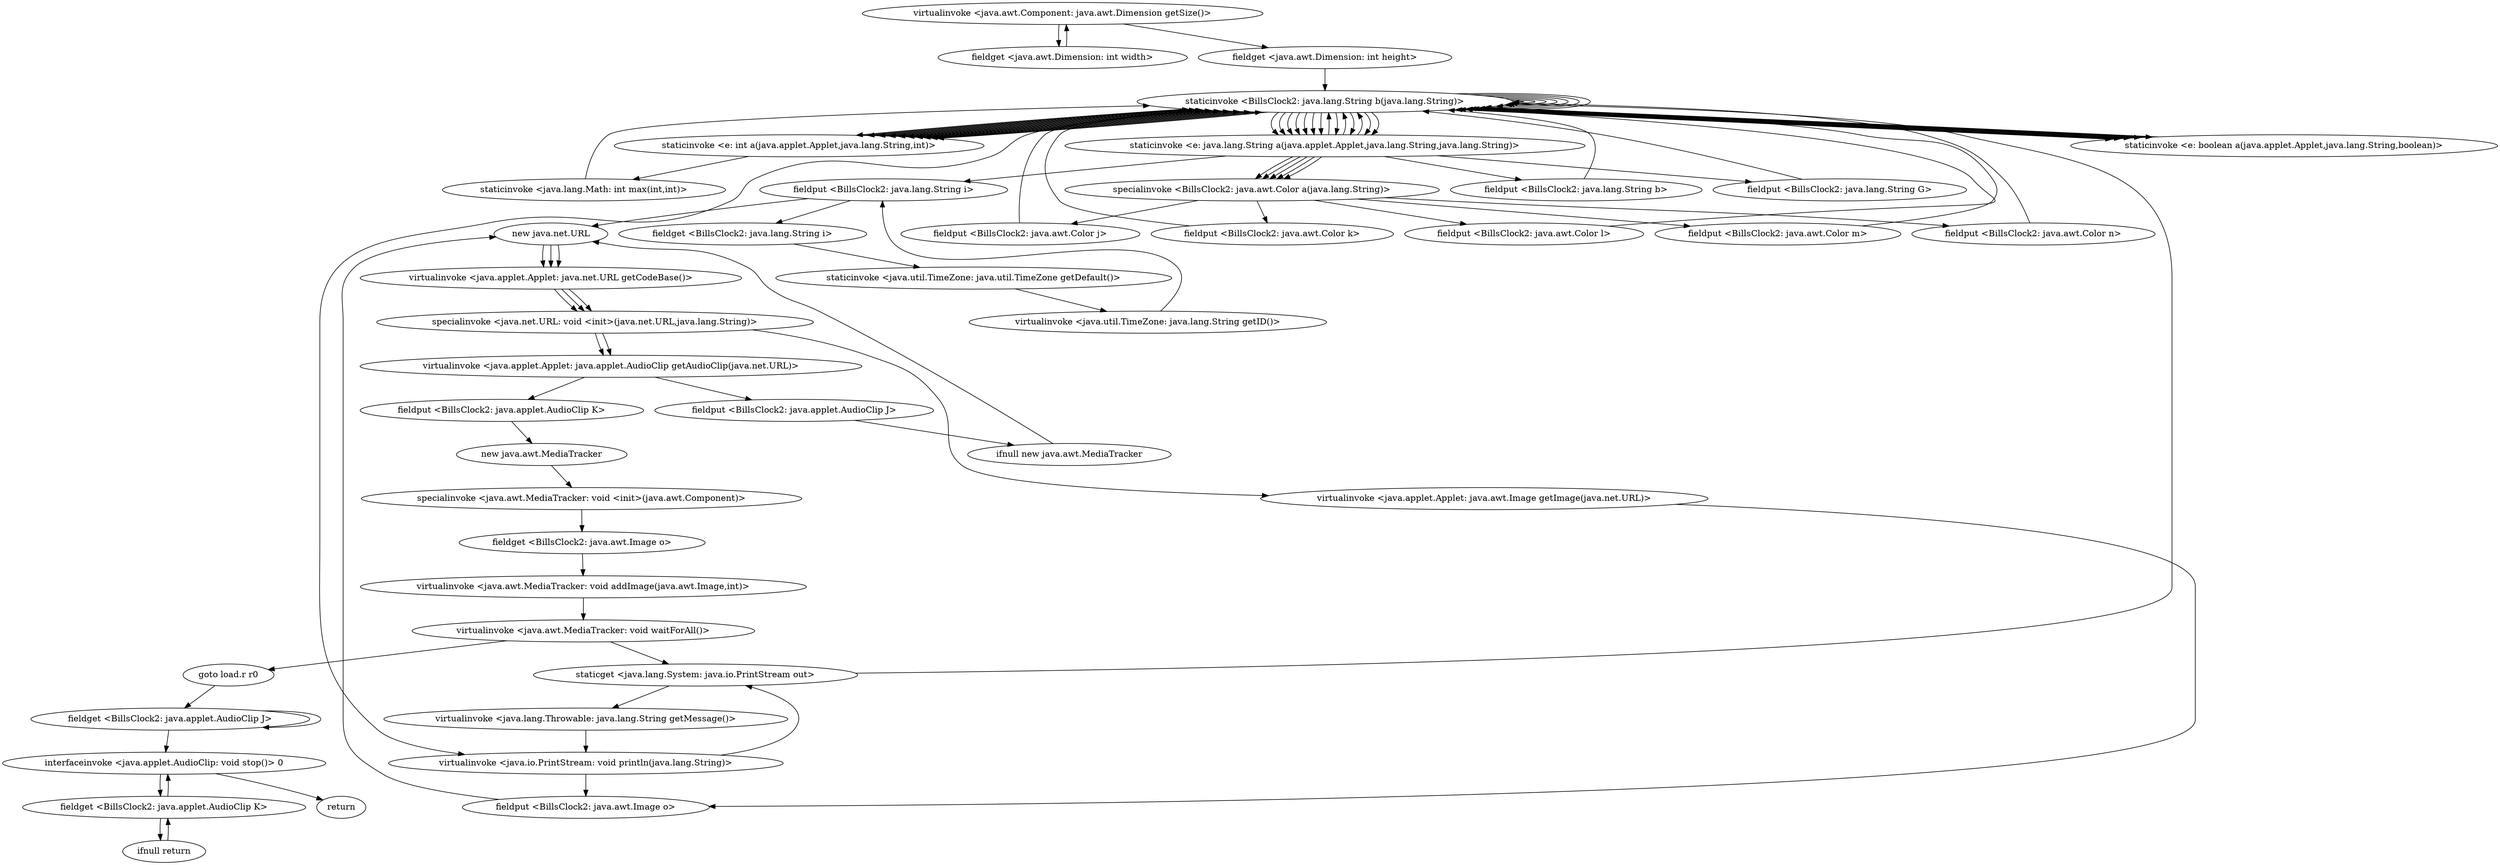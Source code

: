 digraph "" {
"virtualinvoke <java.awt.Component: java.awt.Dimension getSize()>";
 "virtualinvoke <java.awt.Component: java.awt.Dimension getSize()>"->"fieldget <java.awt.Dimension: int width>";
 "fieldget <java.awt.Dimension: int width>"->"virtualinvoke <java.awt.Component: java.awt.Dimension getSize()>";
 "virtualinvoke <java.awt.Component: java.awt.Dimension getSize()>"->"fieldget <java.awt.Dimension: int height>";
 "fieldget <java.awt.Dimension: int height>"->"staticinvoke <BillsClock2: java.lang.String b(java.lang.String)>";
 "staticinvoke <BillsClock2: java.lang.String b(java.lang.String)>"->"staticinvoke <e: int a(java.applet.Applet,java.lang.String,int)>";
 "staticinvoke <e: int a(java.applet.Applet,java.lang.String,int)>"->"staticinvoke <BillsClock2: java.lang.String b(java.lang.String)>";
 "staticinvoke <BillsClock2: java.lang.String b(java.lang.String)>"->"staticinvoke <e: int a(java.applet.Applet,java.lang.String,int)>";
 "staticinvoke <e: int a(java.applet.Applet,java.lang.String,int)>"->"staticinvoke <BillsClock2: java.lang.String b(java.lang.String)>";
 "staticinvoke <BillsClock2: java.lang.String b(java.lang.String)>"->"staticinvoke <BillsClock2: java.lang.String b(java.lang.String)>";
 "staticinvoke <BillsClock2: java.lang.String b(java.lang.String)>"->"staticinvoke <e: java.lang.String a(java.applet.Applet,java.lang.String,java.lang.String)>";
 "staticinvoke <e: java.lang.String a(java.applet.Applet,java.lang.String,java.lang.String)>"->"specialinvoke <BillsClock2: java.awt.Color a(java.lang.String)>";
 "specialinvoke <BillsClock2: java.awt.Color a(java.lang.String)>"->"fieldput <BillsClock2: java.awt.Color j>";
 "fieldput <BillsClock2: java.awt.Color j>"->"staticinvoke <BillsClock2: java.lang.String b(java.lang.String)>";
 "staticinvoke <BillsClock2: java.lang.String b(java.lang.String)>"->"staticinvoke <BillsClock2: java.lang.String b(java.lang.String)>";
 "staticinvoke <BillsClock2: java.lang.String b(java.lang.String)>"->"staticinvoke <e: java.lang.String a(java.applet.Applet,java.lang.String,java.lang.String)>";
 "staticinvoke <e: java.lang.String a(java.applet.Applet,java.lang.String,java.lang.String)>"->"specialinvoke <BillsClock2: java.awt.Color a(java.lang.String)>";
 "specialinvoke <BillsClock2: java.awt.Color a(java.lang.String)>"->"fieldput <BillsClock2: java.awt.Color k>";
 "fieldput <BillsClock2: java.awt.Color k>"->"staticinvoke <BillsClock2: java.lang.String b(java.lang.String)>";
 "staticinvoke <BillsClock2: java.lang.String b(java.lang.String)>"->"staticinvoke <BillsClock2: java.lang.String b(java.lang.String)>";
 "staticinvoke <BillsClock2: java.lang.String b(java.lang.String)>"->"staticinvoke <e: java.lang.String a(java.applet.Applet,java.lang.String,java.lang.String)>";
 "staticinvoke <e: java.lang.String a(java.applet.Applet,java.lang.String,java.lang.String)>"->"specialinvoke <BillsClock2: java.awt.Color a(java.lang.String)>";
 "specialinvoke <BillsClock2: java.awt.Color a(java.lang.String)>"->"fieldput <BillsClock2: java.awt.Color l>";
 "fieldput <BillsClock2: java.awt.Color l>"->"staticinvoke <BillsClock2: java.lang.String b(java.lang.String)>";
 "staticinvoke <BillsClock2: java.lang.String b(java.lang.String)>"->"staticinvoke <BillsClock2: java.lang.String b(java.lang.String)>";
 "staticinvoke <BillsClock2: java.lang.String b(java.lang.String)>"->"staticinvoke <e: java.lang.String a(java.applet.Applet,java.lang.String,java.lang.String)>";
 "staticinvoke <e: java.lang.String a(java.applet.Applet,java.lang.String,java.lang.String)>"->"specialinvoke <BillsClock2: java.awt.Color a(java.lang.String)>";
 "specialinvoke <BillsClock2: java.awt.Color a(java.lang.String)>"->"fieldput <BillsClock2: java.awt.Color m>";
 "fieldput <BillsClock2: java.awt.Color m>"->"staticinvoke <BillsClock2: java.lang.String b(java.lang.String)>";
 "staticinvoke <BillsClock2: java.lang.String b(java.lang.String)>"->"staticinvoke <BillsClock2: java.lang.String b(java.lang.String)>";
 "staticinvoke <BillsClock2: java.lang.String b(java.lang.String)>"->"staticinvoke <e: java.lang.String a(java.applet.Applet,java.lang.String,java.lang.String)>";
 "staticinvoke <e: java.lang.String a(java.applet.Applet,java.lang.String,java.lang.String)>"->"specialinvoke <BillsClock2: java.awt.Color a(java.lang.String)>";
 "specialinvoke <BillsClock2: java.awt.Color a(java.lang.String)>"->"fieldput <BillsClock2: java.awt.Color n>";
 "fieldput <BillsClock2: java.awt.Color n>"->"staticinvoke <BillsClock2: java.lang.String b(java.lang.String)>";
 "staticinvoke <BillsClock2: java.lang.String b(java.lang.String)>"->"staticinvoke <BillsClock2: java.lang.String b(java.lang.String)>";
 "staticinvoke <BillsClock2: java.lang.String b(java.lang.String)>"->"staticinvoke <e: java.lang.String a(java.applet.Applet,java.lang.String,java.lang.String)>";
 "staticinvoke <e: java.lang.String a(java.applet.Applet,java.lang.String,java.lang.String)>"->"fieldput <BillsClock2: java.lang.String b>";
 "fieldput <BillsClock2: java.lang.String b>"->"staticinvoke <BillsClock2: java.lang.String b(java.lang.String)>";
 "staticinvoke <BillsClock2: java.lang.String b(java.lang.String)>"->"staticinvoke <e: java.lang.String a(java.applet.Applet,java.lang.String,java.lang.String)>";
 "staticinvoke <e: java.lang.String a(java.applet.Applet,java.lang.String,java.lang.String)>"->"staticinvoke <BillsClock2: java.lang.String b(java.lang.String)>";
 "staticinvoke <BillsClock2: java.lang.String b(java.lang.String)>"->"staticinvoke <e: java.lang.String a(java.applet.Applet,java.lang.String,java.lang.String)>";
 "staticinvoke <e: java.lang.String a(java.applet.Applet,java.lang.String,java.lang.String)>"->"staticinvoke <BillsClock2: java.lang.String b(java.lang.String)>";
 "staticinvoke <BillsClock2: java.lang.String b(java.lang.String)>"->"staticinvoke <e: java.lang.String a(java.applet.Applet,java.lang.String,java.lang.String)>";
 "staticinvoke <e: java.lang.String a(java.applet.Applet,java.lang.String,java.lang.String)>"->"staticinvoke <BillsClock2: java.lang.String b(java.lang.String)>";
 "staticinvoke <BillsClock2: java.lang.String b(java.lang.String)>"->"staticinvoke <e: int a(java.applet.Applet,java.lang.String,int)>";
 "staticinvoke <e: int a(java.applet.Applet,java.lang.String,int)>"->"staticinvoke <BillsClock2: java.lang.String b(java.lang.String)>";
 "staticinvoke <BillsClock2: java.lang.String b(java.lang.String)>"->"staticinvoke <e: int a(java.applet.Applet,java.lang.String,int)>";
 "staticinvoke <e: int a(java.applet.Applet,java.lang.String,int)>"->"staticinvoke <BillsClock2: java.lang.String b(java.lang.String)>";
 "staticinvoke <BillsClock2: java.lang.String b(java.lang.String)>"->"staticinvoke <e: int a(java.applet.Applet,java.lang.String,int)>";
 "staticinvoke <e: int a(java.applet.Applet,java.lang.String,int)>"->"staticinvoke <BillsClock2: java.lang.String b(java.lang.String)>";
 "staticinvoke <BillsClock2: java.lang.String b(java.lang.String)>"->"staticinvoke <e: int a(java.applet.Applet,java.lang.String,int)>";
 "staticinvoke <e: int a(java.applet.Applet,java.lang.String,int)>"->"staticinvoke <BillsClock2: java.lang.String b(java.lang.String)>";
 "staticinvoke <BillsClock2: java.lang.String b(java.lang.String)>"->"staticinvoke <e: int a(java.applet.Applet,java.lang.String,int)>";
 "staticinvoke <e: int a(java.applet.Applet,java.lang.String,int)>"->"staticinvoke <BillsClock2: java.lang.String b(java.lang.String)>";
 "staticinvoke <BillsClock2: java.lang.String b(java.lang.String)>"->"staticinvoke <e: int a(java.applet.Applet,java.lang.String,int)>";
 "staticinvoke <e: int a(java.applet.Applet,java.lang.String,int)>"->"staticinvoke <BillsClock2: java.lang.String b(java.lang.String)>";
 "staticinvoke <BillsClock2: java.lang.String b(java.lang.String)>"->"staticinvoke <BillsClock2: java.lang.String b(java.lang.String)>";
 "staticinvoke <BillsClock2: java.lang.String b(java.lang.String)>"->"staticinvoke <e: java.lang.String a(java.applet.Applet,java.lang.String,java.lang.String)>";
 "staticinvoke <e: java.lang.String a(java.applet.Applet,java.lang.String,java.lang.String)>"->"fieldput <BillsClock2: java.lang.String G>";
 "fieldput <BillsClock2: java.lang.String G>"->"staticinvoke <BillsClock2: java.lang.String b(java.lang.String)>";
 "staticinvoke <BillsClock2: java.lang.String b(java.lang.String)>"->"staticinvoke <e: boolean a(java.applet.Applet,java.lang.String,boolean)>";
 "staticinvoke <e: boolean a(java.applet.Applet,java.lang.String,boolean)>"->"staticinvoke <BillsClock2: java.lang.String b(java.lang.String)>";
 "staticinvoke <BillsClock2: java.lang.String b(java.lang.String)>"->"staticinvoke <e: boolean a(java.applet.Applet,java.lang.String,boolean)>";
 "staticinvoke <e: boolean a(java.applet.Applet,java.lang.String,boolean)>"->"staticinvoke <BillsClock2: java.lang.String b(java.lang.String)>";
 "staticinvoke <BillsClock2: java.lang.String b(java.lang.String)>"->"staticinvoke <e: boolean a(java.applet.Applet,java.lang.String,boolean)>";
 "staticinvoke <e: boolean a(java.applet.Applet,java.lang.String,boolean)>"->"staticinvoke <BillsClock2: java.lang.String b(java.lang.String)>";
 "staticinvoke <BillsClock2: java.lang.String b(java.lang.String)>"->"staticinvoke <e: int a(java.applet.Applet,java.lang.String,int)>";
 "staticinvoke <e: int a(java.applet.Applet,java.lang.String,int)>"->"staticinvoke <BillsClock2: java.lang.String b(java.lang.String)>";
 "staticinvoke <BillsClock2: java.lang.String b(java.lang.String)>"->"staticinvoke <e: int a(java.applet.Applet,java.lang.String,int)>";
 "staticinvoke <e: int a(java.applet.Applet,java.lang.String,int)>"->"staticinvoke <java.lang.Math: int max(int,int)>";
 "staticinvoke <java.lang.Math: int max(int,int)>"->"staticinvoke <BillsClock2: java.lang.String b(java.lang.String)>";
 "staticinvoke <BillsClock2: java.lang.String b(java.lang.String)>"->"staticinvoke <e: boolean a(java.applet.Applet,java.lang.String,boolean)>";
 "staticinvoke <e: boolean a(java.applet.Applet,java.lang.String,boolean)>"->"staticinvoke <BillsClock2: java.lang.String b(java.lang.String)>";
 "staticinvoke <BillsClock2: java.lang.String b(java.lang.String)>"->"staticinvoke <e: boolean a(java.applet.Applet,java.lang.String,boolean)>";
 "staticinvoke <e: boolean a(java.applet.Applet,java.lang.String,boolean)>"->"staticinvoke <BillsClock2: java.lang.String b(java.lang.String)>";
 "staticinvoke <BillsClock2: java.lang.String b(java.lang.String)>"->"staticinvoke <e: java.lang.String a(java.applet.Applet,java.lang.String,java.lang.String)>";
 "staticinvoke <e: java.lang.String a(java.applet.Applet,java.lang.String,java.lang.String)>"->"fieldput <BillsClock2: java.lang.String i>";
 "fieldput <BillsClock2: java.lang.String i>"->"fieldget <BillsClock2: java.lang.String i>";
 "fieldget <BillsClock2: java.lang.String i>"->"staticinvoke <java.util.TimeZone: java.util.TimeZone getDefault()>";
 "staticinvoke <java.util.TimeZone: java.util.TimeZone getDefault()>"->"virtualinvoke <java.util.TimeZone: java.lang.String getID()>";
 "virtualinvoke <java.util.TimeZone: java.lang.String getID()>"->"fieldput <BillsClock2: java.lang.String i>";
 "fieldput <BillsClock2: java.lang.String i>"->"new java.net.URL";
 "new java.net.URL"->"virtualinvoke <java.applet.Applet: java.net.URL getCodeBase()>";
 "virtualinvoke <java.applet.Applet: java.net.URL getCodeBase()>"->"specialinvoke <java.net.URL: void <init>(java.net.URL,java.lang.String)>";
 "specialinvoke <java.net.URL: void <init>(java.net.URL,java.lang.String)>"->"virtualinvoke <java.applet.Applet: java.awt.Image getImage(java.net.URL)>";
 "virtualinvoke <java.applet.Applet: java.awt.Image getImage(java.net.URL)>"->"fieldput <BillsClock2: java.awt.Image o>";
 "fieldput <BillsClock2: java.awt.Image o>"->"new java.net.URL";
 "new java.net.URL"->"virtualinvoke <java.applet.Applet: java.net.URL getCodeBase()>";
 "virtualinvoke <java.applet.Applet: java.net.URL getCodeBase()>"->"specialinvoke <java.net.URL: void <init>(java.net.URL,java.lang.String)>";
 "specialinvoke <java.net.URL: void <init>(java.net.URL,java.lang.String)>"->"virtualinvoke <java.applet.Applet: java.applet.AudioClip getAudioClip(java.net.URL)>";
 "virtualinvoke <java.applet.Applet: java.applet.AudioClip getAudioClip(java.net.URL)>"->"fieldput <BillsClock2: java.applet.AudioClip J>";
 "fieldput <BillsClock2: java.applet.AudioClip J>"->"ifnull new java.awt.MediaTracker";
 "ifnull new java.awt.MediaTracker"->"new java.net.URL";
 "new java.net.URL"->"virtualinvoke <java.applet.Applet: java.net.URL getCodeBase()>";
 "virtualinvoke <java.applet.Applet: java.net.URL getCodeBase()>"->"specialinvoke <java.net.URL: void <init>(java.net.URL,java.lang.String)>";
 "specialinvoke <java.net.URL: void <init>(java.net.URL,java.lang.String)>"->"virtualinvoke <java.applet.Applet: java.applet.AudioClip getAudioClip(java.net.URL)>";
 "virtualinvoke <java.applet.Applet: java.applet.AudioClip getAudioClip(java.net.URL)>"->"fieldput <BillsClock2: java.applet.AudioClip K>";
 "fieldput <BillsClock2: java.applet.AudioClip K>"->"new java.awt.MediaTracker";
 "new java.awt.MediaTracker"->"specialinvoke <java.awt.MediaTracker: void <init>(java.awt.Component)>";
 "specialinvoke <java.awt.MediaTracker: void <init>(java.awt.Component)>"->"fieldget <BillsClock2: java.awt.Image o>";
 "fieldget <BillsClock2: java.awt.Image o>"->"virtualinvoke <java.awt.MediaTracker: void addImage(java.awt.Image,int)>";
 "virtualinvoke <java.awt.MediaTracker: void addImage(java.awt.Image,int)>"->"virtualinvoke <java.awt.MediaTracker: void waitForAll()>";
 "virtualinvoke <java.awt.MediaTracker: void waitForAll()>"->"goto load.r r0";
 "goto load.r r0"->"fieldget <BillsClock2: java.applet.AudioClip J>";
 "fieldget <BillsClock2: java.applet.AudioClip J>"->"fieldget <BillsClock2: java.applet.AudioClip J>";
 "fieldget <BillsClock2: java.applet.AudioClip J>"->"interfaceinvoke <java.applet.AudioClip: void stop()> 0";
 "interfaceinvoke <java.applet.AudioClip: void stop()> 0"->"fieldget <BillsClock2: java.applet.AudioClip K>";
 "fieldget <BillsClock2: java.applet.AudioClip K>"->"ifnull return";
 "ifnull return"->"fieldget <BillsClock2: java.applet.AudioClip K>";
 "fieldget <BillsClock2: java.applet.AudioClip K>"->"interfaceinvoke <java.applet.AudioClip: void stop()> 0";
 "interfaceinvoke <java.applet.AudioClip: void stop()> 0"->"return";
 "virtualinvoke <java.awt.MediaTracker: void waitForAll()>"->"staticget <java.lang.System: java.io.PrintStream out>";
 "staticget <java.lang.System: java.io.PrintStream out>"->"staticinvoke <BillsClock2: java.lang.String b(java.lang.String)>";
 "staticinvoke <BillsClock2: java.lang.String b(java.lang.String)>"->"virtualinvoke <java.io.PrintStream: void println(java.lang.String)>";
 "virtualinvoke <java.io.PrintStream: void println(java.lang.String)>"->"staticget <java.lang.System: java.io.PrintStream out>";
 "staticget <java.lang.System: java.io.PrintStream out>"->"virtualinvoke <java.lang.Throwable: java.lang.String getMessage()>";
 "virtualinvoke <java.lang.Throwable: java.lang.String getMessage()>"->"virtualinvoke <java.io.PrintStream: void println(java.lang.String)>";
 "virtualinvoke <java.io.PrintStream: void println(java.lang.String)>"->"fieldput <BillsClock2: java.awt.Image o>";
}
